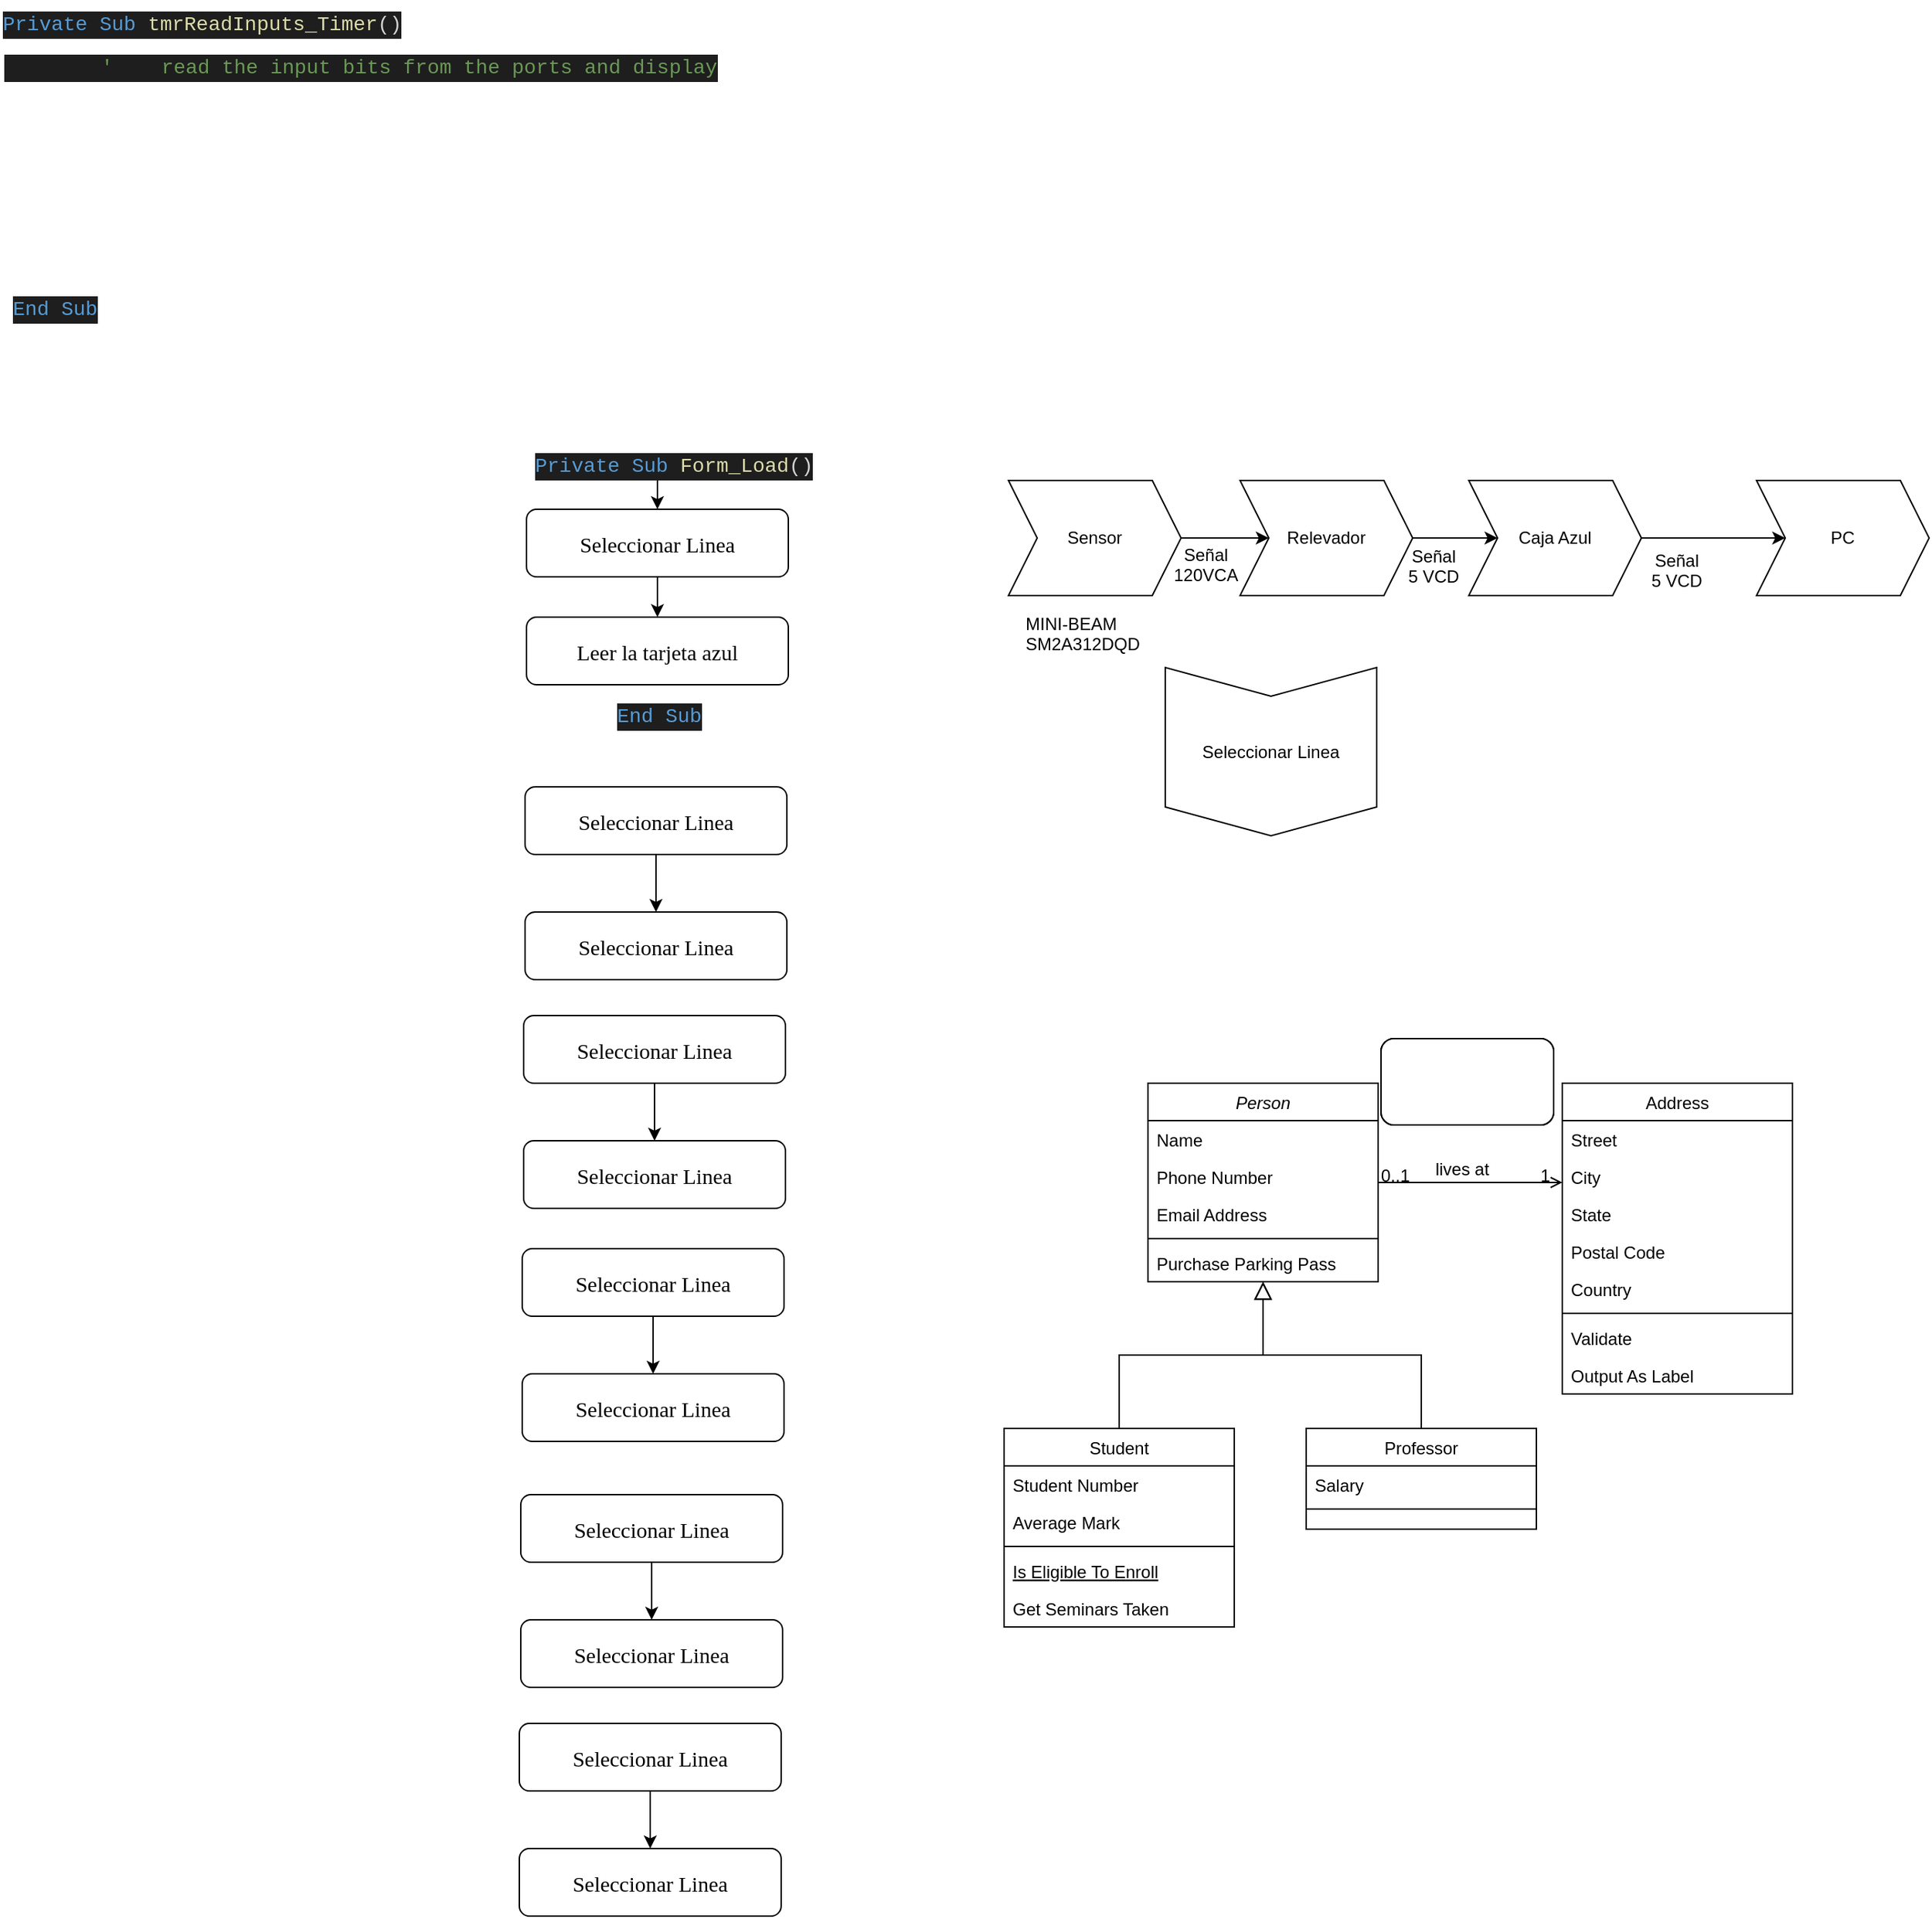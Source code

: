 <mxfile version="20.3.0" type="device"><diagram id="C5RBs43oDa-KdzZeNtuy" name="Page-1"><mxGraphModel dx="1613" dy="1290" grid="0" gridSize="10" guides="0" tooltips="1" connect="1" arrows="1" fold="1" page="0" pageScale="1" pageWidth="827" pageHeight="1169" math="0" shadow="0"><root><mxCell id="WIyWlLk6GJQsqaUBKTNV-0"/><mxCell id="WIyWlLk6GJQsqaUBKTNV-1" parent="WIyWlLk6GJQsqaUBKTNV-0"/><mxCell id="zkfFHV4jXpPFQw0GAbJ--0" value="Person" style="swimlane;fontStyle=2;align=center;verticalAlign=top;childLayout=stackLayout;horizontal=1;startSize=26;horizontalStack=0;resizeParent=1;resizeLast=0;collapsible=1;marginBottom=0;rounded=0;shadow=0;strokeWidth=1;" parent="WIyWlLk6GJQsqaUBKTNV-1" vertex="1"><mxGeometry x="220" y="120" width="160" height="138" as="geometry"><mxRectangle x="230" y="140" width="160" height="26" as="alternateBounds"/></mxGeometry></mxCell><mxCell id="zkfFHV4jXpPFQw0GAbJ--1" value="Name" style="text;align=left;verticalAlign=top;spacingLeft=4;spacingRight=4;overflow=hidden;rotatable=0;points=[[0,0.5],[1,0.5]];portConstraint=eastwest;" parent="zkfFHV4jXpPFQw0GAbJ--0" vertex="1"><mxGeometry y="26" width="160" height="26" as="geometry"/></mxCell><mxCell id="zkfFHV4jXpPFQw0GAbJ--2" value="Phone Number" style="text;align=left;verticalAlign=top;spacingLeft=4;spacingRight=4;overflow=hidden;rotatable=0;points=[[0,0.5],[1,0.5]];portConstraint=eastwest;rounded=0;shadow=0;html=0;" parent="zkfFHV4jXpPFQw0GAbJ--0" vertex="1"><mxGeometry y="52" width="160" height="26" as="geometry"/></mxCell><mxCell id="zkfFHV4jXpPFQw0GAbJ--3" value="Email Address" style="text;align=left;verticalAlign=top;spacingLeft=4;spacingRight=4;overflow=hidden;rotatable=0;points=[[0,0.5],[1,0.5]];portConstraint=eastwest;rounded=0;shadow=0;html=0;" parent="zkfFHV4jXpPFQw0GAbJ--0" vertex="1"><mxGeometry y="78" width="160" height="26" as="geometry"/></mxCell><mxCell id="zkfFHV4jXpPFQw0GAbJ--4" value="" style="line;html=1;strokeWidth=1;align=left;verticalAlign=middle;spacingTop=-1;spacingLeft=3;spacingRight=3;rotatable=0;labelPosition=right;points=[];portConstraint=eastwest;" parent="zkfFHV4jXpPFQw0GAbJ--0" vertex="1"><mxGeometry y="104" width="160" height="8" as="geometry"/></mxCell><mxCell id="zkfFHV4jXpPFQw0GAbJ--5" value="Purchase Parking Pass" style="text;align=left;verticalAlign=top;spacingLeft=4;spacingRight=4;overflow=hidden;rotatable=0;points=[[0,0.5],[1,0.5]];portConstraint=eastwest;" parent="zkfFHV4jXpPFQw0GAbJ--0" vertex="1"><mxGeometry y="112" width="160" height="26" as="geometry"/></mxCell><mxCell id="zkfFHV4jXpPFQw0GAbJ--6" value="Student" style="swimlane;fontStyle=0;align=center;verticalAlign=top;childLayout=stackLayout;horizontal=1;startSize=26;horizontalStack=0;resizeParent=1;resizeLast=0;collapsible=1;marginBottom=0;rounded=0;shadow=0;strokeWidth=1;" parent="WIyWlLk6GJQsqaUBKTNV-1" vertex="1"><mxGeometry x="120" y="360" width="160" height="138" as="geometry"><mxRectangle x="130" y="380" width="160" height="26" as="alternateBounds"/></mxGeometry></mxCell><mxCell id="zkfFHV4jXpPFQw0GAbJ--7" value="Student Number" style="text;align=left;verticalAlign=top;spacingLeft=4;spacingRight=4;overflow=hidden;rotatable=0;points=[[0,0.5],[1,0.5]];portConstraint=eastwest;" parent="zkfFHV4jXpPFQw0GAbJ--6" vertex="1"><mxGeometry y="26" width="160" height="26" as="geometry"/></mxCell><mxCell id="zkfFHV4jXpPFQw0GAbJ--8" value="Average Mark" style="text;align=left;verticalAlign=top;spacingLeft=4;spacingRight=4;overflow=hidden;rotatable=0;points=[[0,0.5],[1,0.5]];portConstraint=eastwest;rounded=0;shadow=0;html=0;" parent="zkfFHV4jXpPFQw0GAbJ--6" vertex="1"><mxGeometry y="52" width="160" height="26" as="geometry"/></mxCell><mxCell id="zkfFHV4jXpPFQw0GAbJ--9" value="" style="line;html=1;strokeWidth=1;align=left;verticalAlign=middle;spacingTop=-1;spacingLeft=3;spacingRight=3;rotatable=0;labelPosition=right;points=[];portConstraint=eastwest;" parent="zkfFHV4jXpPFQw0GAbJ--6" vertex="1"><mxGeometry y="78" width="160" height="8" as="geometry"/></mxCell><mxCell id="zkfFHV4jXpPFQw0GAbJ--10" value="Is Eligible To Enroll" style="text;align=left;verticalAlign=top;spacingLeft=4;spacingRight=4;overflow=hidden;rotatable=0;points=[[0,0.5],[1,0.5]];portConstraint=eastwest;fontStyle=4" parent="zkfFHV4jXpPFQw0GAbJ--6" vertex="1"><mxGeometry y="86" width="160" height="26" as="geometry"/></mxCell><mxCell id="zkfFHV4jXpPFQw0GAbJ--11" value="Get Seminars Taken" style="text;align=left;verticalAlign=top;spacingLeft=4;spacingRight=4;overflow=hidden;rotatable=0;points=[[0,0.5],[1,0.5]];portConstraint=eastwest;" parent="zkfFHV4jXpPFQw0GAbJ--6" vertex="1"><mxGeometry y="112" width="160" height="26" as="geometry"/></mxCell><mxCell id="zkfFHV4jXpPFQw0GAbJ--12" value="" style="endArrow=block;endSize=10;endFill=0;shadow=0;strokeWidth=1;rounded=0;edgeStyle=elbowEdgeStyle;elbow=vertical;" parent="WIyWlLk6GJQsqaUBKTNV-1" source="zkfFHV4jXpPFQw0GAbJ--6" target="zkfFHV4jXpPFQw0GAbJ--0" edge="1"><mxGeometry width="160" relative="1" as="geometry"><mxPoint x="200" y="203" as="sourcePoint"/><mxPoint x="200" y="203" as="targetPoint"/></mxGeometry></mxCell><mxCell id="zkfFHV4jXpPFQw0GAbJ--13" value="Professor" style="swimlane;fontStyle=0;align=center;verticalAlign=top;childLayout=stackLayout;horizontal=1;startSize=26;horizontalStack=0;resizeParent=1;resizeLast=0;collapsible=1;marginBottom=0;rounded=0;shadow=0;strokeWidth=1;" parent="WIyWlLk6GJQsqaUBKTNV-1" vertex="1"><mxGeometry x="330" y="360" width="160" height="70" as="geometry"><mxRectangle x="340" y="380" width="170" height="26" as="alternateBounds"/></mxGeometry></mxCell><mxCell id="zkfFHV4jXpPFQw0GAbJ--14" value="Salary" style="text;align=left;verticalAlign=top;spacingLeft=4;spacingRight=4;overflow=hidden;rotatable=0;points=[[0,0.5],[1,0.5]];portConstraint=eastwest;" parent="zkfFHV4jXpPFQw0GAbJ--13" vertex="1"><mxGeometry y="26" width="160" height="26" as="geometry"/></mxCell><mxCell id="zkfFHV4jXpPFQw0GAbJ--15" value="" style="line;html=1;strokeWidth=1;align=left;verticalAlign=middle;spacingTop=-1;spacingLeft=3;spacingRight=3;rotatable=0;labelPosition=right;points=[];portConstraint=eastwest;" parent="zkfFHV4jXpPFQw0GAbJ--13" vertex="1"><mxGeometry y="52" width="160" height="8" as="geometry"/></mxCell><mxCell id="zkfFHV4jXpPFQw0GAbJ--16" value="" style="endArrow=block;endSize=10;endFill=0;shadow=0;strokeWidth=1;rounded=0;edgeStyle=elbowEdgeStyle;elbow=vertical;" parent="WIyWlLk6GJQsqaUBKTNV-1" source="zkfFHV4jXpPFQw0GAbJ--13" target="zkfFHV4jXpPFQw0GAbJ--0" edge="1"><mxGeometry width="160" relative="1" as="geometry"><mxPoint x="210" y="373" as="sourcePoint"/><mxPoint x="310" y="271" as="targetPoint"/></mxGeometry></mxCell><mxCell id="zkfFHV4jXpPFQw0GAbJ--17" value="Address" style="swimlane;fontStyle=0;align=center;verticalAlign=top;childLayout=stackLayout;horizontal=1;startSize=26;horizontalStack=0;resizeParent=1;resizeLast=0;collapsible=1;marginBottom=0;rounded=0;shadow=0;strokeWidth=1;" parent="WIyWlLk6GJQsqaUBKTNV-1" vertex="1"><mxGeometry x="508" y="120" width="160" height="216" as="geometry"><mxRectangle x="550" y="140" width="160" height="26" as="alternateBounds"/></mxGeometry></mxCell><mxCell id="zkfFHV4jXpPFQw0GAbJ--18" value="Street" style="text;align=left;verticalAlign=top;spacingLeft=4;spacingRight=4;overflow=hidden;rotatable=0;points=[[0,0.5],[1,0.5]];portConstraint=eastwest;" parent="zkfFHV4jXpPFQw0GAbJ--17" vertex="1"><mxGeometry y="26" width="160" height="26" as="geometry"/></mxCell><mxCell id="zkfFHV4jXpPFQw0GAbJ--19" value="City" style="text;align=left;verticalAlign=top;spacingLeft=4;spacingRight=4;overflow=hidden;rotatable=0;points=[[0,0.5],[1,0.5]];portConstraint=eastwest;rounded=0;shadow=0;html=0;" parent="zkfFHV4jXpPFQw0GAbJ--17" vertex="1"><mxGeometry y="52" width="160" height="26" as="geometry"/></mxCell><mxCell id="zkfFHV4jXpPFQw0GAbJ--20" value="State" style="text;align=left;verticalAlign=top;spacingLeft=4;spacingRight=4;overflow=hidden;rotatable=0;points=[[0,0.5],[1,0.5]];portConstraint=eastwest;rounded=0;shadow=0;html=0;" parent="zkfFHV4jXpPFQw0GAbJ--17" vertex="1"><mxGeometry y="78" width="160" height="26" as="geometry"/></mxCell><mxCell id="zkfFHV4jXpPFQw0GAbJ--21" value="Postal Code" style="text;align=left;verticalAlign=top;spacingLeft=4;spacingRight=4;overflow=hidden;rotatable=0;points=[[0,0.5],[1,0.5]];portConstraint=eastwest;rounded=0;shadow=0;html=0;" parent="zkfFHV4jXpPFQw0GAbJ--17" vertex="1"><mxGeometry y="104" width="160" height="26" as="geometry"/></mxCell><mxCell id="zkfFHV4jXpPFQw0GAbJ--22" value="Country" style="text;align=left;verticalAlign=top;spacingLeft=4;spacingRight=4;overflow=hidden;rotatable=0;points=[[0,0.5],[1,0.5]];portConstraint=eastwest;rounded=0;shadow=0;html=0;" parent="zkfFHV4jXpPFQw0GAbJ--17" vertex="1"><mxGeometry y="130" width="160" height="26" as="geometry"/></mxCell><mxCell id="zkfFHV4jXpPFQw0GAbJ--23" value="" style="line;html=1;strokeWidth=1;align=left;verticalAlign=middle;spacingTop=-1;spacingLeft=3;spacingRight=3;rotatable=0;labelPosition=right;points=[];portConstraint=eastwest;" parent="zkfFHV4jXpPFQw0GAbJ--17" vertex="1"><mxGeometry y="156" width="160" height="8" as="geometry"/></mxCell><mxCell id="zkfFHV4jXpPFQw0GAbJ--24" value="Validate" style="text;align=left;verticalAlign=top;spacingLeft=4;spacingRight=4;overflow=hidden;rotatable=0;points=[[0,0.5],[1,0.5]];portConstraint=eastwest;" parent="zkfFHV4jXpPFQw0GAbJ--17" vertex="1"><mxGeometry y="164" width="160" height="26" as="geometry"/></mxCell><mxCell id="zkfFHV4jXpPFQw0GAbJ--25" value="Output As Label" style="text;align=left;verticalAlign=top;spacingLeft=4;spacingRight=4;overflow=hidden;rotatable=0;points=[[0,0.5],[1,0.5]];portConstraint=eastwest;" parent="zkfFHV4jXpPFQw0GAbJ--17" vertex="1"><mxGeometry y="190" width="160" height="26" as="geometry"/></mxCell><mxCell id="zkfFHV4jXpPFQw0GAbJ--26" value="" style="endArrow=open;shadow=0;strokeWidth=1;rounded=0;endFill=1;edgeStyle=elbowEdgeStyle;elbow=vertical;" parent="WIyWlLk6GJQsqaUBKTNV-1" source="zkfFHV4jXpPFQw0GAbJ--0" target="zkfFHV4jXpPFQw0GAbJ--17" edge="1"><mxGeometry x="0.5" y="41" relative="1" as="geometry"><mxPoint x="380" y="192" as="sourcePoint"/><mxPoint x="540" y="192" as="targetPoint"/><mxPoint x="-40" y="32" as="offset"/></mxGeometry></mxCell><mxCell id="zkfFHV4jXpPFQw0GAbJ--27" value="0..1" style="resizable=0;align=left;verticalAlign=bottom;labelBackgroundColor=none;fontSize=12;" parent="zkfFHV4jXpPFQw0GAbJ--26" connectable="0" vertex="1"><mxGeometry x="-1" relative="1" as="geometry"><mxPoint y="4" as="offset"/></mxGeometry></mxCell><mxCell id="zkfFHV4jXpPFQw0GAbJ--28" value="1" style="resizable=0;align=right;verticalAlign=bottom;labelBackgroundColor=none;fontSize=12;" parent="zkfFHV4jXpPFQw0GAbJ--26" connectable="0" vertex="1"><mxGeometry x="1" relative="1" as="geometry"><mxPoint x="-7" y="4" as="offset"/></mxGeometry></mxCell><mxCell id="zkfFHV4jXpPFQw0GAbJ--29" value="lives at" style="text;html=1;resizable=0;points=[];;align=center;verticalAlign=middle;labelBackgroundColor=none;rounded=0;shadow=0;strokeWidth=1;fontSize=12;" parent="zkfFHV4jXpPFQw0GAbJ--26" vertex="1" connectable="0"><mxGeometry x="0.5" y="49" relative="1" as="geometry"><mxPoint x="-38" y="40" as="offset"/></mxGeometry></mxCell><mxCell id="vKg8wKzdPR9YdJyyp4Xa-2" value="" style="edgeStyle=orthogonalEdgeStyle;rounded=0;orthogonalLoop=1;jettySize=auto;html=1;" parent="WIyWlLk6GJQsqaUBKTNV-1" source="vKg8wKzdPR9YdJyyp4Xa-0" target="vKg8wKzdPR9YdJyyp4Xa-1" edge="1"><mxGeometry relative="1" as="geometry"/></mxCell><mxCell id="vKg8wKzdPR9YdJyyp4Xa-0" value="Sensor&lt;br&gt;" style="shape=step;perimeter=stepPerimeter;whiteSpace=wrap;html=1;fixedSize=1;" parent="WIyWlLk6GJQsqaUBKTNV-1" vertex="1"><mxGeometry x="123" y="-299" width="120" height="80" as="geometry"/></mxCell><mxCell id="vKg8wKzdPR9YdJyyp4Xa-6" value="" style="edgeStyle=orthogonalEdgeStyle;rounded=0;orthogonalLoop=1;jettySize=auto;html=1;" parent="WIyWlLk6GJQsqaUBKTNV-1" source="vKg8wKzdPR9YdJyyp4Xa-1" target="vKg8wKzdPR9YdJyyp4Xa-5" edge="1"><mxGeometry relative="1" as="geometry"/></mxCell><mxCell id="vKg8wKzdPR9YdJyyp4Xa-1" value="Relevador" style="shape=step;perimeter=stepPerimeter;whiteSpace=wrap;html=1;fixedSize=1;" parent="WIyWlLk6GJQsqaUBKTNV-1" vertex="1"><mxGeometry x="284" y="-299" width="120" height="80" as="geometry"/></mxCell><mxCell id="vKg8wKzdPR9YdJyyp4Xa-3" value="&lt;span style=&quot;color: rgb(0, 0, 0); font-family: Helvetica; font-size: 12px; font-style: normal; font-variant-ligatures: normal; font-variant-caps: normal; font-weight: 400; letter-spacing: normal; orphans: 2; text-align: center; text-indent: 0px; text-transform: none; widows: 2; word-spacing: 0px; -webkit-text-stroke-width: 0px; background-color: rgb(255, 255, 255); text-decoration-thickness: initial; text-decoration-style: initial; text-decoration-color: initial; float: none; display: inline !important;&quot;&gt;MINI-BEAM&lt;/span&gt;&lt;br style=&quot;color: rgb(0, 0, 0); font-family: Helvetica; font-size: 12px; font-style: normal; font-variant-ligatures: normal; font-variant-caps: normal; font-weight: 400; letter-spacing: normal; orphans: 2; text-align: center; text-indent: 0px; text-transform: none; widows: 2; word-spacing: 0px; -webkit-text-stroke-width: 0px; background-color: rgb(255, 255, 255); text-decoration-thickness: initial; text-decoration-style: initial; text-decoration-color: initial;&quot;&gt;&lt;span style=&quot;color: rgb(0, 0, 0); font-family: Helvetica; font-size: 12px; font-style: normal; font-variant-ligatures: normal; font-variant-caps: normal; font-weight: 400; letter-spacing: normal; orphans: 2; text-align: center; text-indent: 0px; text-transform: none; widows: 2; word-spacing: 0px; -webkit-text-stroke-width: 0px; background-color: rgb(255, 255, 255); text-decoration-thickness: initial; text-decoration-style: initial; text-decoration-color: initial; float: none; display: inline !important;&quot;&gt;SM2A312DQD&lt;/span&gt;" style="text;whiteSpace=wrap;html=1;" parent="WIyWlLk6GJQsqaUBKTNV-1" vertex="1"><mxGeometry x="133" y="-213" width="94" height="51" as="geometry"/></mxCell><mxCell id="vKg8wKzdPR9YdJyyp4Xa-4" value="&lt;div style=&quot;text-align: center;&quot;&gt;Señal&lt;br&gt;120VCA&lt;/div&gt;" style="text;whiteSpace=wrap;html=1;" parent="WIyWlLk6GJQsqaUBKTNV-1" vertex="1"><mxGeometry x="236" y="-261" width="94" height="51" as="geometry"/></mxCell><mxCell id="vKg8wKzdPR9YdJyyp4Xa-12" value="" style="edgeStyle=orthogonalEdgeStyle;rounded=0;orthogonalLoop=1;jettySize=auto;html=1;" parent="WIyWlLk6GJQsqaUBKTNV-1" source="vKg8wKzdPR9YdJyyp4Xa-5" target="vKg8wKzdPR9YdJyyp4Xa-11" edge="1"><mxGeometry relative="1" as="geometry"/></mxCell><mxCell id="vKg8wKzdPR9YdJyyp4Xa-5" value="Caja Azul" style="shape=step;perimeter=stepPerimeter;whiteSpace=wrap;html=1;fixedSize=1;" parent="WIyWlLk6GJQsqaUBKTNV-1" vertex="1"><mxGeometry x="443" y="-299" width="120" height="80" as="geometry"/></mxCell><mxCell id="vKg8wKzdPR9YdJyyp4Xa-7" value="&lt;div style=&quot;text-align: center;&quot;&gt;Señal&lt;br&gt;5 VCD&lt;/div&gt;" style="text;whiteSpace=wrap;html=1;" parent="WIyWlLk6GJQsqaUBKTNV-1" vertex="1"><mxGeometry x="399" y="-260" width="94" height="51" as="geometry"/></mxCell><mxCell id="vKg8wKzdPR9YdJyyp4Xa-11" value="PC" style="shape=step;perimeter=stepPerimeter;whiteSpace=wrap;html=1;fixedSize=1;" parent="WIyWlLk6GJQsqaUBKTNV-1" vertex="1"><mxGeometry x="643" y="-299" width="120" height="80" as="geometry"/></mxCell><mxCell id="vKg8wKzdPR9YdJyyp4Xa-13" value="&lt;div style=&quot;text-align: center;&quot;&gt;Señal&lt;br&gt;5 VCD&lt;/div&gt;" style="text;whiteSpace=wrap;html=1;" parent="WIyWlLk6GJQsqaUBKTNV-1" vertex="1"><mxGeometry x="568" y="-257" width="46" height="51" as="geometry"/></mxCell><mxCell id="MkYVY2hlbByQEcST_lWT-1" value="Seleccionar Linea" style="shape=step;perimeter=stepPerimeter;whiteSpace=wrap;html=1;fixedSize=1;direction=south;" vertex="1" parent="WIyWlLk6GJQsqaUBKTNV-1"><mxGeometry x="232" y="-169" width="147" height="117" as="geometry"/></mxCell><mxCell id="MkYVY2hlbByQEcST_lWT-3" value="" style="rounded=1;whiteSpace=wrap;html=1;" vertex="1" parent="WIyWlLk6GJQsqaUBKTNV-1"><mxGeometry x="382" y="89" width="120" height="60" as="geometry"/></mxCell><mxCell id="MkYVY2hlbByQEcST_lWT-4" value="" style="rounded=1;whiteSpace=wrap;html=1;" vertex="1" parent="WIyWlLk6GJQsqaUBKTNV-1"><mxGeometry x="382" y="89" width="120" height="60" as="geometry"/></mxCell><mxCell id="MkYVY2hlbByQEcST_lWT-5" value="" style="rounded=1;whiteSpace=wrap;html=1;" vertex="1" parent="WIyWlLk6GJQsqaUBKTNV-1"><mxGeometry x="382" y="89" width="120" height="60" as="geometry"/></mxCell><mxCell id="MkYVY2hlbByQEcST_lWT-8" value="" style="edgeStyle=orthogonalEdgeStyle;rounded=0;orthogonalLoop=1;jettySize=auto;html=1;fontFamily=Tahoma;fontSize=15;" edge="1" parent="WIyWlLk6GJQsqaUBKTNV-1" source="MkYVY2hlbByQEcST_lWT-6" target="MkYVY2hlbByQEcST_lWT-7"><mxGeometry relative="1" as="geometry"/></mxCell><mxCell id="MkYVY2hlbByQEcST_lWT-6" value="Seleccionar Linea" style="rounded=1;whiteSpace=wrap;html=1;fontFamily=Tahoma;fontSize=15;" vertex="1" parent="WIyWlLk6GJQsqaUBKTNV-1"><mxGeometry x="-212" y="-279" width="182" height="47" as="geometry"/></mxCell><mxCell id="MkYVY2hlbByQEcST_lWT-7" value="Leer la tarjeta azul" style="rounded=1;whiteSpace=wrap;html=1;fontFamily=Tahoma;fontSize=15;" vertex="1" parent="WIyWlLk6GJQsqaUBKTNV-1"><mxGeometry x="-212" y="-204" width="182" height="47" as="geometry"/></mxCell><mxCell id="MkYVY2hlbByQEcST_lWT-13" value="" style="edgeStyle=orthogonalEdgeStyle;rounded=0;orthogonalLoop=1;jettySize=auto;html=1;fontFamily=Tahoma;fontSize=15;" edge="1" parent="WIyWlLk6GJQsqaUBKTNV-1" source="MkYVY2hlbByQEcST_lWT-14" target="MkYVY2hlbByQEcST_lWT-15"><mxGeometry relative="1" as="geometry"/></mxCell><mxCell id="MkYVY2hlbByQEcST_lWT-14" value="Seleccionar Linea" style="rounded=1;whiteSpace=wrap;html=1;fontFamily=Tahoma;fontSize=15;" vertex="1" parent="WIyWlLk6GJQsqaUBKTNV-1"><mxGeometry x="-213" y="-86" width="182" height="47" as="geometry"/></mxCell><mxCell id="MkYVY2hlbByQEcST_lWT-15" value="Seleccionar Linea" style="rounded=1;whiteSpace=wrap;html=1;fontFamily=Tahoma;fontSize=15;" vertex="1" parent="WIyWlLk6GJQsqaUBKTNV-1"><mxGeometry x="-213" y="1" width="182" height="47" as="geometry"/></mxCell><mxCell id="MkYVY2hlbByQEcST_lWT-16" value="" style="edgeStyle=orthogonalEdgeStyle;rounded=0;orthogonalLoop=1;jettySize=auto;html=1;fontFamily=Tahoma;fontSize=15;" edge="1" parent="WIyWlLk6GJQsqaUBKTNV-1" source="MkYVY2hlbByQEcST_lWT-17" target="MkYVY2hlbByQEcST_lWT-18"><mxGeometry relative="1" as="geometry"/></mxCell><mxCell id="MkYVY2hlbByQEcST_lWT-17" value="Seleccionar Linea" style="rounded=1;whiteSpace=wrap;html=1;fontFamily=Tahoma;fontSize=15;" vertex="1" parent="WIyWlLk6GJQsqaUBKTNV-1"><mxGeometry x="-214" y="73" width="182" height="47" as="geometry"/></mxCell><mxCell id="MkYVY2hlbByQEcST_lWT-18" value="Seleccionar Linea" style="rounded=1;whiteSpace=wrap;html=1;fontFamily=Tahoma;fontSize=15;" vertex="1" parent="WIyWlLk6GJQsqaUBKTNV-1"><mxGeometry x="-214" y="160" width="182" height="47" as="geometry"/></mxCell><mxCell id="MkYVY2hlbByQEcST_lWT-19" value="" style="edgeStyle=orthogonalEdgeStyle;rounded=0;orthogonalLoop=1;jettySize=auto;html=1;fontFamily=Tahoma;fontSize=15;" edge="1" parent="WIyWlLk6GJQsqaUBKTNV-1" source="MkYVY2hlbByQEcST_lWT-20" target="MkYVY2hlbByQEcST_lWT-21"><mxGeometry relative="1" as="geometry"/></mxCell><mxCell id="MkYVY2hlbByQEcST_lWT-20" value="Seleccionar Linea" style="rounded=1;whiteSpace=wrap;html=1;fontFamily=Tahoma;fontSize=15;" vertex="1" parent="WIyWlLk6GJQsqaUBKTNV-1"><mxGeometry x="-215" y="235" width="182" height="47" as="geometry"/></mxCell><mxCell id="MkYVY2hlbByQEcST_lWT-21" value="Seleccionar Linea" style="rounded=1;whiteSpace=wrap;html=1;fontFamily=Tahoma;fontSize=15;" vertex="1" parent="WIyWlLk6GJQsqaUBKTNV-1"><mxGeometry x="-215" y="322" width="182" height="47" as="geometry"/></mxCell><mxCell id="MkYVY2hlbByQEcST_lWT-22" value="" style="edgeStyle=orthogonalEdgeStyle;rounded=0;orthogonalLoop=1;jettySize=auto;html=1;fontFamily=Tahoma;fontSize=15;" edge="1" parent="WIyWlLk6GJQsqaUBKTNV-1" source="MkYVY2hlbByQEcST_lWT-23" target="MkYVY2hlbByQEcST_lWT-24"><mxGeometry relative="1" as="geometry"/></mxCell><mxCell id="MkYVY2hlbByQEcST_lWT-23" value="Seleccionar Linea" style="rounded=1;whiteSpace=wrap;html=1;fontFamily=Tahoma;fontSize=15;" vertex="1" parent="WIyWlLk6GJQsqaUBKTNV-1"><mxGeometry x="-216" y="406" width="182" height="47" as="geometry"/></mxCell><mxCell id="MkYVY2hlbByQEcST_lWT-24" value="Seleccionar Linea" style="rounded=1;whiteSpace=wrap;html=1;fontFamily=Tahoma;fontSize=15;" vertex="1" parent="WIyWlLk6GJQsqaUBKTNV-1"><mxGeometry x="-216" y="493" width="182" height="47" as="geometry"/></mxCell><mxCell id="MkYVY2hlbByQEcST_lWT-25" value="" style="edgeStyle=orthogonalEdgeStyle;rounded=0;orthogonalLoop=1;jettySize=auto;html=1;fontFamily=Tahoma;fontSize=15;" edge="1" parent="WIyWlLk6GJQsqaUBKTNV-1" source="MkYVY2hlbByQEcST_lWT-26" target="MkYVY2hlbByQEcST_lWT-27"><mxGeometry relative="1" as="geometry"/></mxCell><mxCell id="MkYVY2hlbByQEcST_lWT-26" value="Seleccionar Linea" style="rounded=1;whiteSpace=wrap;html=1;fontFamily=Tahoma;fontSize=15;" vertex="1" parent="WIyWlLk6GJQsqaUBKTNV-1"><mxGeometry x="-217" y="565" width="182" height="47" as="geometry"/></mxCell><mxCell id="MkYVY2hlbByQEcST_lWT-27" value="Seleccionar Linea" style="rounded=1;whiteSpace=wrap;html=1;fontFamily=Tahoma;fontSize=15;" vertex="1" parent="WIyWlLk6GJQsqaUBKTNV-1"><mxGeometry x="-217" y="652" width="182" height="47" as="geometry"/></mxCell><mxCell id="MkYVY2hlbByQEcST_lWT-29" value="" style="edgeStyle=orthogonalEdgeStyle;rounded=0;orthogonalLoop=1;jettySize=auto;html=1;fontFamily=Tahoma;fontSize=15;" edge="1" parent="WIyWlLk6GJQsqaUBKTNV-1" target="MkYVY2hlbByQEcST_lWT-6"><mxGeometry relative="1" as="geometry"><mxPoint x="-121" y="-295" as="sourcePoint"/><Array as="points"><mxPoint x="-121" y="-301"/></Array></mxGeometry></mxCell><mxCell id="MkYVY2hlbByQEcST_lWT-30" value="&lt;div style=&quot;color: rgb(212, 212, 212); background-color: rgb(30, 30, 30); font-family: Consolas, &amp;quot;Courier New&amp;quot;, monospace; font-weight: normal; font-size: 14px; line-height: 19px;&quot;&gt;&lt;div&gt;&lt;span style=&quot;color: #569cd6;&quot;&gt;Private Sub &lt;/span&gt;&lt;span style=&quot;color: #dcdcaa;&quot;&gt;Form_Load&lt;/span&gt;&lt;span style=&quot;color: #d4d4d4;&quot;&gt;()&lt;/span&gt;&lt;/div&gt;&lt;/div&gt;" style="text;whiteSpace=wrap;html=1;fontSize=15;fontFamily=Tahoma;" vertex="1" parent="WIyWlLk6GJQsqaUBKTNV-1"><mxGeometry x="-208" y="-325" width="205" height="41" as="geometry"/></mxCell><mxCell id="MkYVY2hlbByQEcST_lWT-31" value="&lt;div style=&quot;color: rgb(212, 212, 212); background-color: rgb(30, 30, 30); font-family: Consolas, &amp;quot;Courier New&amp;quot;, monospace; font-weight: normal; font-size: 14px; line-height: 19px;&quot;&gt;&lt;div&gt;&lt;span style=&quot;color: #569cd6;&quot;&gt;End Sub&lt;/span&gt;&lt;/div&gt;&lt;/div&gt;" style="text;whiteSpace=wrap;html=1;fontSize=15;fontFamily=Tahoma;" vertex="1" parent="WIyWlLk6GJQsqaUBKTNV-1"><mxGeometry x="-150.998" y="-150.998" width="82" height="41" as="geometry"/></mxCell><mxCell id="MkYVY2hlbByQEcST_lWT-33" value="&lt;div style=&quot;color: rgb(212, 212, 212); background-color: rgb(30, 30, 30); font-family: Consolas, &amp;quot;Courier New&amp;quot;, monospace; font-weight: normal; font-size: 14px; line-height: 19px;&quot;&gt;&lt;div&gt;&lt;span style=&quot;color: #569cd6;&quot;&gt;Private Sub &lt;/span&gt;&lt;span style=&quot;color: #dcdcaa;&quot;&gt;tmrReadInputs_Timer&lt;/span&gt;&lt;span style=&quot;color: #d4d4d4;&quot;&gt;()&lt;/span&gt;&lt;/div&gt;&lt;/div&gt;" style="text;whiteSpace=wrap;html=1;fontSize=15;fontFamily=Tahoma;" vertex="1" parent="WIyWlLk6GJQsqaUBKTNV-1"><mxGeometry x="-577.998" y="-632.002" width="282" height="41" as="geometry"/></mxCell><mxCell id="MkYVY2hlbByQEcST_lWT-34" value="&lt;div style=&quot;color: rgb(212, 212, 212); background-color: rgb(30, 30, 30); font-family: Consolas, &amp;quot;Courier New&amp;quot;, monospace; font-weight: normal; font-size: 14px; line-height: 19px;&quot;&gt;&lt;div&gt;&lt;span style=&quot;color: #569cd6;&quot;&gt;End Sub&lt;/span&gt;&lt;/div&gt;&lt;/div&gt;" style="text;whiteSpace=wrap;html=1;fontSize=15;fontFamily=Tahoma;" vertex="1" parent="WIyWlLk6GJQsqaUBKTNV-1"><mxGeometry x="-571.001" y="-433.995" width="82" height="41" as="geometry"/></mxCell><mxCell id="MkYVY2hlbByQEcST_lWT-35" value="&lt;div style=&quot;color: rgb(212, 212, 212); background-color: rgb(30, 30, 30); font-family: Consolas, &amp;quot;Courier New&amp;quot;, monospace; font-weight: normal; font-size: 14px; line-height: 19px;&quot;&gt;&lt;div&gt;&lt;span style=&quot;color: #d4d4d4;&quot;&gt;&amp;nbsp; &amp;nbsp; &amp;nbsp; &amp;nbsp; &lt;/span&gt;&lt;span style=&quot;color: #6a9955;&quot;&gt;' &amp;nbsp; &amp;nbsp;read the input bits from the ports and display&lt;/span&gt;&lt;/div&gt;&lt;/div&gt;" style="text;whiteSpace=wrap;html=1;fontSize=15;fontFamily=Tahoma;" vertex="1" parent="WIyWlLk6GJQsqaUBKTNV-1"><mxGeometry x="-577" y="-602" width="516" height="30" as="geometry"/></mxCell></root></mxGraphModel></diagram></mxfile>